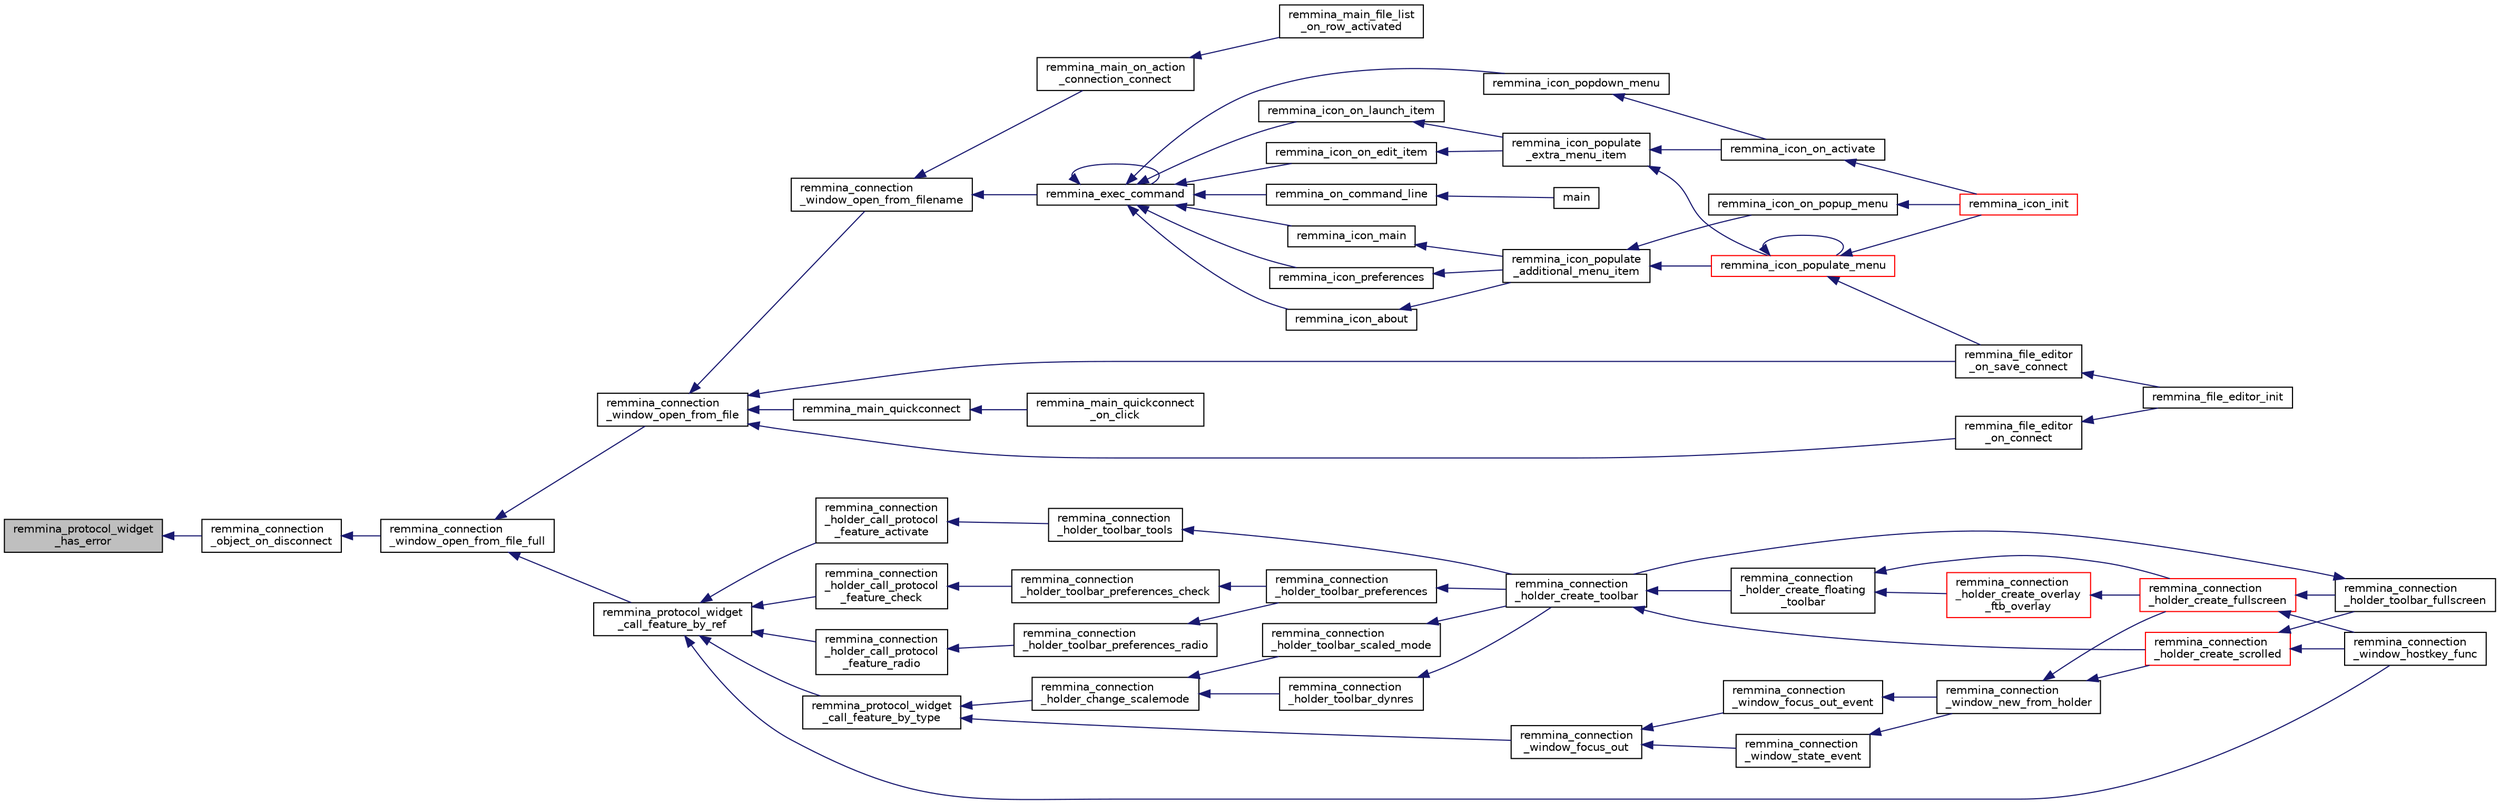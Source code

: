 digraph "remmina_protocol_widget_has_error"
{
  edge [fontname="Helvetica",fontsize="10",labelfontname="Helvetica",labelfontsize="10"];
  node [fontname="Helvetica",fontsize="10",shape=record];
  rankdir="LR";
  Node2014 [label="remmina_protocol_widget\l_has_error",height=0.2,width=0.4,color="black", fillcolor="grey75", style="filled", fontcolor="black"];
  Node2014 -> Node2015 [dir="back",color="midnightblue",fontsize="10",style="solid",fontname="Helvetica"];
  Node2015 [label="remmina_connection\l_object_on_disconnect",height=0.2,width=0.4,color="black", fillcolor="white", style="filled",URL="$remmina__connection__window_8c.html#ad6ea67e2303625444fb4936a114e82df"];
  Node2015 -> Node2016 [dir="back",color="midnightblue",fontsize="10",style="solid",fontname="Helvetica"];
  Node2016 [label="remmina_connection\l_window_open_from_file_full",height=0.2,width=0.4,color="black", fillcolor="white", style="filled",URL="$remmina__connection__window_8h.html#adbf2b670ca3bae96a99cb0b36021a961"];
  Node2016 -> Node2017 [dir="back",color="midnightblue",fontsize="10",style="solid",fontname="Helvetica"];
  Node2017 [label="remmina_connection\l_window_open_from_file",height=0.2,width=0.4,color="black", fillcolor="white", style="filled",URL="$remmina__connection__window_8h.html#a1c7f722a89609523cc4de079cc82f23c"];
  Node2017 -> Node2018 [dir="back",color="midnightblue",fontsize="10",style="solid",fontname="Helvetica"];
  Node2018 [label="remmina_connection\l_window_open_from_filename",height=0.2,width=0.4,color="black", fillcolor="white", style="filled",URL="$remmina__connection__window_8h.html#ab0ed27ef360efc7d92906cbabf9da5db"];
  Node2018 -> Node2019 [dir="back",color="midnightblue",fontsize="10",style="solid",fontname="Helvetica"];
  Node2019 [label="remmina_exec_command",height=0.2,width=0.4,color="black", fillcolor="white", style="filled",URL="$remmina__exec_8h.html#a424cabdcff647797061e7482049d62a7"];
  Node2019 -> Node2020 [dir="back",color="midnightblue",fontsize="10",style="solid",fontname="Helvetica"];
  Node2020 [label="remmina_on_command_line",height=0.2,width=0.4,color="black", fillcolor="white", style="filled",URL="$remmina_8c.html#aeb286fc5bd52ab5382ab8cb495dc2914"];
  Node2020 -> Node2021 [dir="back",color="midnightblue",fontsize="10",style="solid",fontname="Helvetica"];
  Node2021 [label="main",height=0.2,width=0.4,color="black", fillcolor="white", style="filled",URL="$remmina_8c.html#a0ddf1224851353fc92bfbff6f499fa97"];
  Node2019 -> Node2019 [dir="back",color="midnightblue",fontsize="10",style="solid",fontname="Helvetica"];
  Node2019 -> Node2022 [dir="back",color="midnightblue",fontsize="10",style="solid",fontname="Helvetica"];
  Node2022 [label="remmina_icon_main",height=0.2,width=0.4,color="black", fillcolor="white", style="filled",URL="$remmina__icon_8c.html#a920476110ab6410c8fc8cf734109e497"];
  Node2022 -> Node2023 [dir="back",color="midnightblue",fontsize="10",style="solid",fontname="Helvetica"];
  Node2023 [label="remmina_icon_populate\l_additional_menu_item",height=0.2,width=0.4,color="black", fillcolor="white", style="filled",URL="$remmina__icon_8c.html#a8aaf73ed94cf20dcce1c7be26262cb56"];
  Node2023 -> Node2024 [dir="back",color="midnightblue",fontsize="10",style="solid",fontname="Helvetica"];
  Node2024 [label="remmina_icon_populate_menu",height=0.2,width=0.4,color="red", fillcolor="white", style="filled",URL="$remmina__icon_8h.html#af80ed314f91d653237249d839c7fc3b2"];
  Node2024 -> Node2027 [dir="back",color="midnightblue",fontsize="10",style="solid",fontname="Helvetica"];
  Node2027 [label="remmina_file_editor\l_on_save_connect",height=0.2,width=0.4,color="black", fillcolor="white", style="filled",URL="$remmina__file__editor_8c.html#a57224f3f69f04f398de563b71be6b18e"];
  Node2027 -> Node2026 [dir="back",color="midnightblue",fontsize="10",style="solid",fontname="Helvetica"];
  Node2026 [label="remmina_file_editor_init",height=0.2,width=0.4,color="black", fillcolor="white", style="filled",URL="$remmina__file__editor_8c.html#a9afd8d41c66f547320930eb331f3124d"];
  Node2024 -> Node2024 [dir="back",color="midnightblue",fontsize="10",style="solid",fontname="Helvetica"];
  Node2024 -> Node2028 [dir="back",color="midnightblue",fontsize="10",style="solid",fontname="Helvetica"];
  Node2028 [label="remmina_icon_init",height=0.2,width=0.4,color="red", fillcolor="white", style="filled",URL="$remmina__icon_8h.html#a741c81815e562f40672c4485172306d6"];
  Node2023 -> Node2032 [dir="back",color="midnightblue",fontsize="10",style="solid",fontname="Helvetica"];
  Node2032 [label="remmina_icon_on_popup_menu",height=0.2,width=0.4,color="black", fillcolor="white", style="filled",URL="$remmina__icon_8c.html#a95b917790eeb38e48137018796bdda93"];
  Node2032 -> Node2028 [dir="back",color="midnightblue",fontsize="10",style="solid",fontname="Helvetica"];
  Node2019 -> Node2033 [dir="back",color="midnightblue",fontsize="10",style="solid",fontname="Helvetica"];
  Node2033 [label="remmina_icon_preferences",height=0.2,width=0.4,color="black", fillcolor="white", style="filled",URL="$remmina__icon_8c.html#ad3b0e3d12e4854eae05b1afea19da404"];
  Node2033 -> Node2023 [dir="back",color="midnightblue",fontsize="10",style="solid",fontname="Helvetica"];
  Node2019 -> Node2034 [dir="back",color="midnightblue",fontsize="10",style="solid",fontname="Helvetica"];
  Node2034 [label="remmina_icon_about",height=0.2,width=0.4,color="black", fillcolor="white", style="filled",URL="$remmina__icon_8c.html#a5cdf1958ef01e49889bcee2e90e2cf71"];
  Node2034 -> Node2023 [dir="back",color="midnightblue",fontsize="10",style="solid",fontname="Helvetica"];
  Node2019 -> Node2035 [dir="back",color="midnightblue",fontsize="10",style="solid",fontname="Helvetica"];
  Node2035 [label="remmina_icon_on_launch_item",height=0.2,width=0.4,color="black", fillcolor="white", style="filled",URL="$remmina__icon_8c.html#ad1699688680e12abcfd5c74dd2f76d83"];
  Node2035 -> Node2036 [dir="back",color="midnightblue",fontsize="10",style="solid",fontname="Helvetica"];
  Node2036 [label="remmina_icon_populate\l_extra_menu_item",height=0.2,width=0.4,color="black", fillcolor="white", style="filled",URL="$remmina__icon_8c.html#a2847311861df3a2f1c8bbcd35cf3fd6f"];
  Node2036 -> Node2024 [dir="back",color="midnightblue",fontsize="10",style="solid",fontname="Helvetica"];
  Node2036 -> Node2037 [dir="back",color="midnightblue",fontsize="10",style="solid",fontname="Helvetica"];
  Node2037 [label="remmina_icon_on_activate",height=0.2,width=0.4,color="black", fillcolor="white", style="filled",URL="$remmina__icon_8c.html#af175fef31eb95974094088235b3a2b1d"];
  Node2037 -> Node2028 [dir="back",color="midnightblue",fontsize="10",style="solid",fontname="Helvetica"];
  Node2019 -> Node2038 [dir="back",color="midnightblue",fontsize="10",style="solid",fontname="Helvetica"];
  Node2038 [label="remmina_icon_on_edit_item",height=0.2,width=0.4,color="black", fillcolor="white", style="filled",URL="$remmina__icon_8c.html#af8708120906a8dc41a7998ebf9ecd129"];
  Node2038 -> Node2036 [dir="back",color="midnightblue",fontsize="10",style="solid",fontname="Helvetica"];
  Node2019 -> Node2039 [dir="back",color="midnightblue",fontsize="10",style="solid",fontname="Helvetica"];
  Node2039 [label="remmina_icon_popdown_menu",height=0.2,width=0.4,color="black", fillcolor="white", style="filled",URL="$remmina__icon_8c.html#a444be76e3c3a065279c5f9abc7fae833"];
  Node2039 -> Node2037 [dir="back",color="midnightblue",fontsize="10",style="solid",fontname="Helvetica"];
  Node2018 -> Node2040 [dir="back",color="midnightblue",fontsize="10",style="solid",fontname="Helvetica"];
  Node2040 [label="remmina_main_on_action\l_connection_connect",height=0.2,width=0.4,color="black", fillcolor="white", style="filled",URL="$remmina__main_8c.html#ae023d1cb099a4f7bee79f13760566cbf"];
  Node2040 -> Node2041 [dir="back",color="midnightblue",fontsize="10",style="solid",fontname="Helvetica"];
  Node2041 [label="remmina_main_file_list\l_on_row_activated",height=0.2,width=0.4,color="black", fillcolor="white", style="filled",URL="$remmina__main_8c.html#aba1a89a2400c5cc8373c6bd34602ac10"];
  Node2017 -> Node2042 [dir="back",color="midnightblue",fontsize="10",style="solid",fontname="Helvetica"];
  Node2042 [label="remmina_file_editor\l_on_connect",height=0.2,width=0.4,color="black", fillcolor="white", style="filled",URL="$remmina__file__editor_8c.html#a73b8581fd1fd77532b748d91a2951f25"];
  Node2042 -> Node2026 [dir="back",color="midnightblue",fontsize="10",style="solid",fontname="Helvetica"];
  Node2017 -> Node2027 [dir="back",color="midnightblue",fontsize="10",style="solid",fontname="Helvetica"];
  Node2017 -> Node2043 [dir="back",color="midnightblue",fontsize="10",style="solid",fontname="Helvetica"];
  Node2043 [label="remmina_main_quickconnect",height=0.2,width=0.4,color="black", fillcolor="white", style="filled",URL="$remmina__main_8c.html#a802458852abacebfb16f1f4295806a01"];
  Node2043 -> Node2044 [dir="back",color="midnightblue",fontsize="10",style="solid",fontname="Helvetica"];
  Node2044 [label="remmina_main_quickconnect\l_on_click",height=0.2,width=0.4,color="black", fillcolor="white", style="filled",URL="$remmina__main_8c.html#a210e9e04c7c97cc86412044de31f659d"];
  Node2016 -> Node2045 [dir="back",color="midnightblue",fontsize="10",style="solid",fontname="Helvetica"];
  Node2045 [label="remmina_protocol_widget\l_call_feature_by_ref",height=0.2,width=0.4,color="black", fillcolor="white", style="filled",URL="$remmina__protocol__widget_8h.html#a605b69a9aa4393024369cc5070488692"];
  Node2045 -> Node2046 [dir="back",color="midnightblue",fontsize="10",style="solid",fontname="Helvetica"];
  Node2046 [label="remmina_connection\l_holder_call_protocol\l_feature_radio",height=0.2,width=0.4,color="black", fillcolor="white", style="filled",URL="$remmina__connection__window_8c.html#a86280cb973101817f7410af393bc2f98"];
  Node2046 -> Node2047 [dir="back",color="midnightblue",fontsize="10",style="solid",fontname="Helvetica"];
  Node2047 [label="remmina_connection\l_holder_toolbar_preferences_radio",height=0.2,width=0.4,color="black", fillcolor="white", style="filled",URL="$remmina__connection__window_8c.html#a1ddab4aacc284c606ab237eae9c0b5a9"];
  Node2047 -> Node2048 [dir="back",color="midnightblue",fontsize="10",style="solid",fontname="Helvetica"];
  Node2048 [label="remmina_connection\l_holder_toolbar_preferences",height=0.2,width=0.4,color="black", fillcolor="white", style="filled",URL="$remmina__connection__window_8c.html#a78ec7d6e66d6e6569c1a9a0230c74bc8"];
  Node2048 -> Node2049 [dir="back",color="midnightblue",fontsize="10",style="solid",fontname="Helvetica"];
  Node2049 [label="remmina_connection\l_holder_create_toolbar",height=0.2,width=0.4,color="black", fillcolor="white", style="filled",URL="$remmina__connection__window_8c.html#af8138da72278e9e9000276e08a6fd984"];
  Node2049 -> Node2050 [dir="back",color="midnightblue",fontsize="10",style="solid",fontname="Helvetica"];
  Node2050 [label="remmina_connection\l_holder_create_floating\l_toolbar",height=0.2,width=0.4,color="black", fillcolor="white", style="filled",URL="$remmina__connection__window_8c.html#a967dca6c1876afc3e6bcb763f9709d43"];
  Node2050 -> Node2051 [dir="back",color="midnightblue",fontsize="10",style="solid",fontname="Helvetica"];
  Node2051 [label="remmina_connection\l_holder_create_overlay\l_ftb_overlay",height=0.2,width=0.4,color="red", fillcolor="white", style="filled",URL="$remmina__connection__window_8c.html#ab2edcb806312b3367c70fbb13c383ae0"];
  Node2051 -> Node2053 [dir="back",color="midnightblue",fontsize="10",style="solid",fontname="Helvetica"];
  Node2053 [label="remmina_connection\l_holder_create_fullscreen",height=0.2,width=0.4,color="red", fillcolor="white", style="filled",URL="$remmina__connection__window_8c.html#ae67ca4d276339723c1ff87fc224eaccf"];
  Node2053 -> Node2054 [dir="back",color="midnightblue",fontsize="10",style="solid",fontname="Helvetica"];
  Node2054 [label="remmina_connection\l_holder_toolbar_fullscreen",height=0.2,width=0.4,color="black", fillcolor="white", style="filled",URL="$remmina__connection__window_8c.html#a02ac20f50f1b7b816bd7208127efdbee"];
  Node2054 -> Node2049 [dir="back",color="midnightblue",fontsize="10",style="solid",fontname="Helvetica"];
  Node2053 -> Node2058 [dir="back",color="midnightblue",fontsize="10",style="solid",fontname="Helvetica"];
  Node2058 [label="remmina_connection\l_window_hostkey_func",height=0.2,width=0.4,color="black", fillcolor="white", style="filled",URL="$remmina__connection__window_8c.html#abef663d930076deb3105f86dabe2a9c3"];
  Node2050 -> Node2053 [dir="back",color="midnightblue",fontsize="10",style="solid",fontname="Helvetica"];
  Node2049 -> Node2060 [dir="back",color="midnightblue",fontsize="10",style="solid",fontname="Helvetica"];
  Node2060 [label="remmina_connection\l_holder_create_scrolled",height=0.2,width=0.4,color="red", fillcolor="white", style="filled",URL="$remmina__connection__window_8c.html#a57b3656c37df65d276ddd50a16906dc7"];
  Node2060 -> Node2054 [dir="back",color="midnightblue",fontsize="10",style="solid",fontname="Helvetica"];
  Node2060 -> Node2058 [dir="back",color="midnightblue",fontsize="10",style="solid",fontname="Helvetica"];
  Node2045 -> Node2063 [dir="back",color="midnightblue",fontsize="10",style="solid",fontname="Helvetica"];
  Node2063 [label="remmina_connection\l_holder_call_protocol\l_feature_check",height=0.2,width=0.4,color="black", fillcolor="white", style="filled",URL="$remmina__connection__window_8c.html#a8d924ded7fe147df8b5f113e2fb1d6e7"];
  Node2063 -> Node2064 [dir="back",color="midnightblue",fontsize="10",style="solid",fontname="Helvetica"];
  Node2064 [label="remmina_connection\l_holder_toolbar_preferences_check",height=0.2,width=0.4,color="black", fillcolor="white", style="filled",URL="$remmina__connection__window_8c.html#ada0dce340f5f1484c496a2357e8a2c69"];
  Node2064 -> Node2048 [dir="back",color="midnightblue",fontsize="10",style="solid",fontname="Helvetica"];
  Node2045 -> Node2065 [dir="back",color="midnightblue",fontsize="10",style="solid",fontname="Helvetica"];
  Node2065 [label="remmina_connection\l_holder_call_protocol\l_feature_activate",height=0.2,width=0.4,color="black", fillcolor="white", style="filled",URL="$remmina__connection__window_8c.html#a4507b43c6fd10bc68d9512c6b253a552"];
  Node2065 -> Node2066 [dir="back",color="midnightblue",fontsize="10",style="solid",fontname="Helvetica"];
  Node2066 [label="remmina_connection\l_holder_toolbar_tools",height=0.2,width=0.4,color="black", fillcolor="white", style="filled",URL="$remmina__connection__window_8c.html#a51cc0b2274049920f67c71047bd76213"];
  Node2066 -> Node2049 [dir="back",color="midnightblue",fontsize="10",style="solid",fontname="Helvetica"];
  Node2045 -> Node2058 [dir="back",color="midnightblue",fontsize="10",style="solid",fontname="Helvetica"];
  Node2045 -> Node2067 [dir="back",color="midnightblue",fontsize="10",style="solid",fontname="Helvetica"];
  Node2067 [label="remmina_protocol_widget\l_call_feature_by_type",height=0.2,width=0.4,color="black", fillcolor="white", style="filled",URL="$remmina__protocol__widget_8h.html#a6a630e96e5b914d60d678ae8eaad4cd9"];
  Node2067 -> Node2068 [dir="back",color="midnightblue",fontsize="10",style="solid",fontname="Helvetica"];
  Node2068 [label="remmina_connection\l_holder_change_scalemode",height=0.2,width=0.4,color="black", fillcolor="white", style="filled",URL="$remmina__connection__window_8c.html#a5565ebedf82eb9f2d54b7f447b4c930e"];
  Node2068 -> Node2069 [dir="back",color="midnightblue",fontsize="10",style="solid",fontname="Helvetica"];
  Node2069 [label="remmina_connection\l_holder_toolbar_dynres",height=0.2,width=0.4,color="black", fillcolor="white", style="filled",URL="$remmina__connection__window_8c.html#a576e3800c7371f63b27e3832848ac4e5"];
  Node2069 -> Node2049 [dir="back",color="midnightblue",fontsize="10",style="solid",fontname="Helvetica"];
  Node2068 -> Node2070 [dir="back",color="midnightblue",fontsize="10",style="solid",fontname="Helvetica"];
  Node2070 [label="remmina_connection\l_holder_toolbar_scaled_mode",height=0.2,width=0.4,color="black", fillcolor="white", style="filled",URL="$remmina__connection__window_8c.html#ad6136dd7c0867a5a5f1c0b0645632ee4"];
  Node2070 -> Node2049 [dir="back",color="midnightblue",fontsize="10",style="solid",fontname="Helvetica"];
  Node2067 -> Node2071 [dir="back",color="midnightblue",fontsize="10",style="solid",fontname="Helvetica"];
  Node2071 [label="remmina_connection\l_window_focus_out",height=0.2,width=0.4,color="black", fillcolor="white", style="filled",URL="$remmina__connection__window_8c.html#a8c242e0a7ee57ed79099c330d696b43f"];
  Node2071 -> Node2072 [dir="back",color="midnightblue",fontsize="10",style="solid",fontname="Helvetica"];
  Node2072 [label="remmina_connection\l_window_focus_out_event",height=0.2,width=0.4,color="black", fillcolor="white", style="filled",URL="$remmina__connection__window_8c.html#a539828a1dd435bee083d82136691176c"];
  Node2072 -> Node2073 [dir="back",color="midnightblue",fontsize="10",style="solid",fontname="Helvetica"];
  Node2073 [label="remmina_connection\l_window_new_from_holder",height=0.2,width=0.4,color="black", fillcolor="white", style="filled",URL="$remmina__connection__window_8c.html#a0ff4775a640861c11f2bc9f4e4680ed5"];
  Node2073 -> Node2060 [dir="back",color="midnightblue",fontsize="10",style="solid",fontname="Helvetica"];
  Node2073 -> Node2053 [dir="back",color="midnightblue",fontsize="10",style="solid",fontname="Helvetica"];
  Node2071 -> Node2074 [dir="back",color="midnightblue",fontsize="10",style="solid",fontname="Helvetica"];
  Node2074 [label="remmina_connection\l_window_state_event",height=0.2,width=0.4,color="black", fillcolor="white", style="filled",URL="$remmina__connection__window_8c.html#a174d5b1e983a96c98aae2e8078f462bd"];
  Node2074 -> Node2073 [dir="back",color="midnightblue",fontsize="10",style="solid",fontname="Helvetica"];
}
